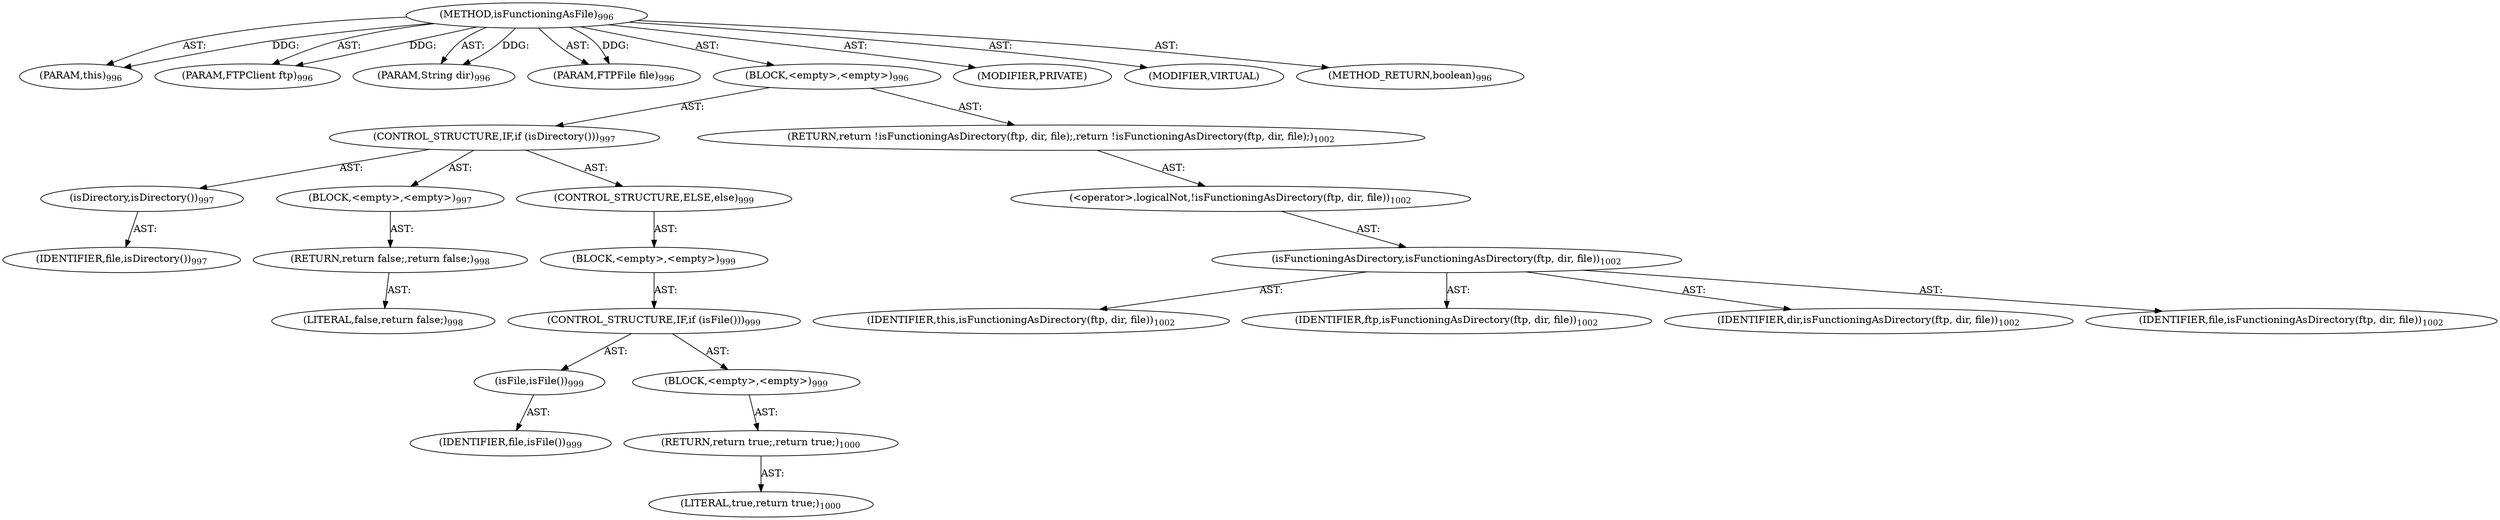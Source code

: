 digraph "isFunctioningAsFile" {  
"111669149729" [label = <(METHOD,isFunctioningAsFile)<SUB>996</SUB>> ]
"115964117019" [label = <(PARAM,this)<SUB>996</SUB>> ]
"115964117097" [label = <(PARAM,FTPClient ftp)<SUB>996</SUB>> ]
"115964117098" [label = <(PARAM,String dir)<SUB>996</SUB>> ]
"115964117099" [label = <(PARAM,FTPFile file)<SUB>996</SUB>> ]
"25769803961" [label = <(BLOCK,&lt;empty&gt;,&lt;empty&gt;)<SUB>996</SUB>> ]
"47244640394" [label = <(CONTROL_STRUCTURE,IF,if (isDirectory()))<SUB>997</SUB>> ]
"30064771824" [label = <(isDirectory,isDirectory())<SUB>997</SUB>> ]
"68719477471" [label = <(IDENTIFIER,file,isDirectory())<SUB>997</SUB>> ]
"25769803962" [label = <(BLOCK,&lt;empty&gt;,&lt;empty&gt;)<SUB>997</SUB>> ]
"146028888102" [label = <(RETURN,return false;,return false;)<SUB>998</SUB>> ]
"90194313333" [label = <(LITERAL,false,return false;)<SUB>998</SUB>> ]
"47244640395" [label = <(CONTROL_STRUCTURE,ELSE,else)<SUB>999</SUB>> ]
"25769803963" [label = <(BLOCK,&lt;empty&gt;,&lt;empty&gt;)<SUB>999</SUB>> ]
"47244640396" [label = <(CONTROL_STRUCTURE,IF,if (isFile()))<SUB>999</SUB>> ]
"30064771825" [label = <(isFile,isFile())<SUB>999</SUB>> ]
"68719477472" [label = <(IDENTIFIER,file,isFile())<SUB>999</SUB>> ]
"25769803964" [label = <(BLOCK,&lt;empty&gt;,&lt;empty&gt;)<SUB>999</SUB>> ]
"146028888103" [label = <(RETURN,return true;,return true;)<SUB>1000</SUB>> ]
"90194313334" [label = <(LITERAL,true,return true;)<SUB>1000</SUB>> ]
"146028888104" [label = <(RETURN,return !isFunctioningAsDirectory(ftp, dir, file);,return !isFunctioningAsDirectory(ftp, dir, file);)<SUB>1002</SUB>> ]
"30064771826" [label = <(&lt;operator&gt;.logicalNot,!isFunctioningAsDirectory(ftp, dir, file))<SUB>1002</SUB>> ]
"30064771827" [label = <(isFunctioningAsDirectory,isFunctioningAsDirectory(ftp, dir, file))<SUB>1002</SUB>> ]
"68719476829" [label = <(IDENTIFIER,this,isFunctioningAsDirectory(ftp, dir, file))<SUB>1002</SUB>> ]
"68719477473" [label = <(IDENTIFIER,ftp,isFunctioningAsDirectory(ftp, dir, file))<SUB>1002</SUB>> ]
"68719477474" [label = <(IDENTIFIER,dir,isFunctioningAsDirectory(ftp, dir, file))<SUB>1002</SUB>> ]
"68719477475" [label = <(IDENTIFIER,file,isFunctioningAsDirectory(ftp, dir, file))<SUB>1002</SUB>> ]
"133143986307" [label = <(MODIFIER,PRIVATE)> ]
"133143986308" [label = <(MODIFIER,VIRTUAL)> ]
"128849018913" [label = <(METHOD_RETURN,boolean)<SUB>996</SUB>> ]
  "111669149729" -> "115964117019"  [ label = "AST: "] 
  "111669149729" -> "115964117097"  [ label = "AST: "] 
  "111669149729" -> "115964117098"  [ label = "AST: "] 
  "111669149729" -> "115964117099"  [ label = "AST: "] 
  "111669149729" -> "25769803961"  [ label = "AST: "] 
  "111669149729" -> "133143986307"  [ label = "AST: "] 
  "111669149729" -> "133143986308"  [ label = "AST: "] 
  "111669149729" -> "128849018913"  [ label = "AST: "] 
  "25769803961" -> "47244640394"  [ label = "AST: "] 
  "25769803961" -> "146028888104"  [ label = "AST: "] 
  "47244640394" -> "30064771824"  [ label = "AST: "] 
  "47244640394" -> "25769803962"  [ label = "AST: "] 
  "47244640394" -> "47244640395"  [ label = "AST: "] 
  "30064771824" -> "68719477471"  [ label = "AST: "] 
  "25769803962" -> "146028888102"  [ label = "AST: "] 
  "146028888102" -> "90194313333"  [ label = "AST: "] 
  "47244640395" -> "25769803963"  [ label = "AST: "] 
  "25769803963" -> "47244640396"  [ label = "AST: "] 
  "47244640396" -> "30064771825"  [ label = "AST: "] 
  "47244640396" -> "25769803964"  [ label = "AST: "] 
  "30064771825" -> "68719477472"  [ label = "AST: "] 
  "25769803964" -> "146028888103"  [ label = "AST: "] 
  "146028888103" -> "90194313334"  [ label = "AST: "] 
  "146028888104" -> "30064771826"  [ label = "AST: "] 
  "30064771826" -> "30064771827"  [ label = "AST: "] 
  "30064771827" -> "68719476829"  [ label = "AST: "] 
  "30064771827" -> "68719477473"  [ label = "AST: "] 
  "30064771827" -> "68719477474"  [ label = "AST: "] 
  "30064771827" -> "68719477475"  [ label = "AST: "] 
  "111669149729" -> "115964117019"  [ label = "DDG: "] 
  "111669149729" -> "115964117097"  [ label = "DDG: "] 
  "111669149729" -> "115964117098"  [ label = "DDG: "] 
  "111669149729" -> "115964117099"  [ label = "DDG: "] 
}
